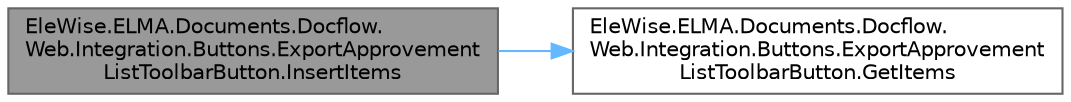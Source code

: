 digraph "EleWise.ELMA.Documents.Docflow.Web.Integration.Buttons.ExportApprovementListToolbarButton.InsertItems"
{
 // LATEX_PDF_SIZE
  bgcolor="transparent";
  edge [fontname=Helvetica,fontsize=10,labelfontname=Helvetica,labelfontsize=10];
  node [fontname=Helvetica,fontsize=10,shape=box,height=0.2,width=0.4];
  rankdir="LR";
  Node1 [id="Node000001",label="EleWise.ELMA.Documents.Docflow.\lWeb.Integration.Buttons.ExportApprovement\lListToolbarButton.InsertItems",height=0.2,width=0.4,color="gray40", fillcolor="grey60", style="filled", fontcolor="black",tooltip=" "];
  Node1 -> Node2 [id="edge1_Node000001_Node000002",color="steelblue1",style="solid",tooltip=" "];
  Node2 [id="Node000002",label="EleWise.ELMA.Documents.Docflow.\lWeb.Integration.Buttons.ExportApprovement\lListToolbarButton.GetItems",height=0.2,width=0.4,color="grey40", fillcolor="white", style="filled",URL="$class_ele_wise_1_1_e_l_m_a_1_1_documents_1_1_docflow_1_1_web_1_1_integration_1_1_buttons_1_1_expe81b8403837436b8f157b6643e69c3a4.html#aa6f517c4b271ed5c76ae8e63de1da0d8",tooltip=" "];
}
